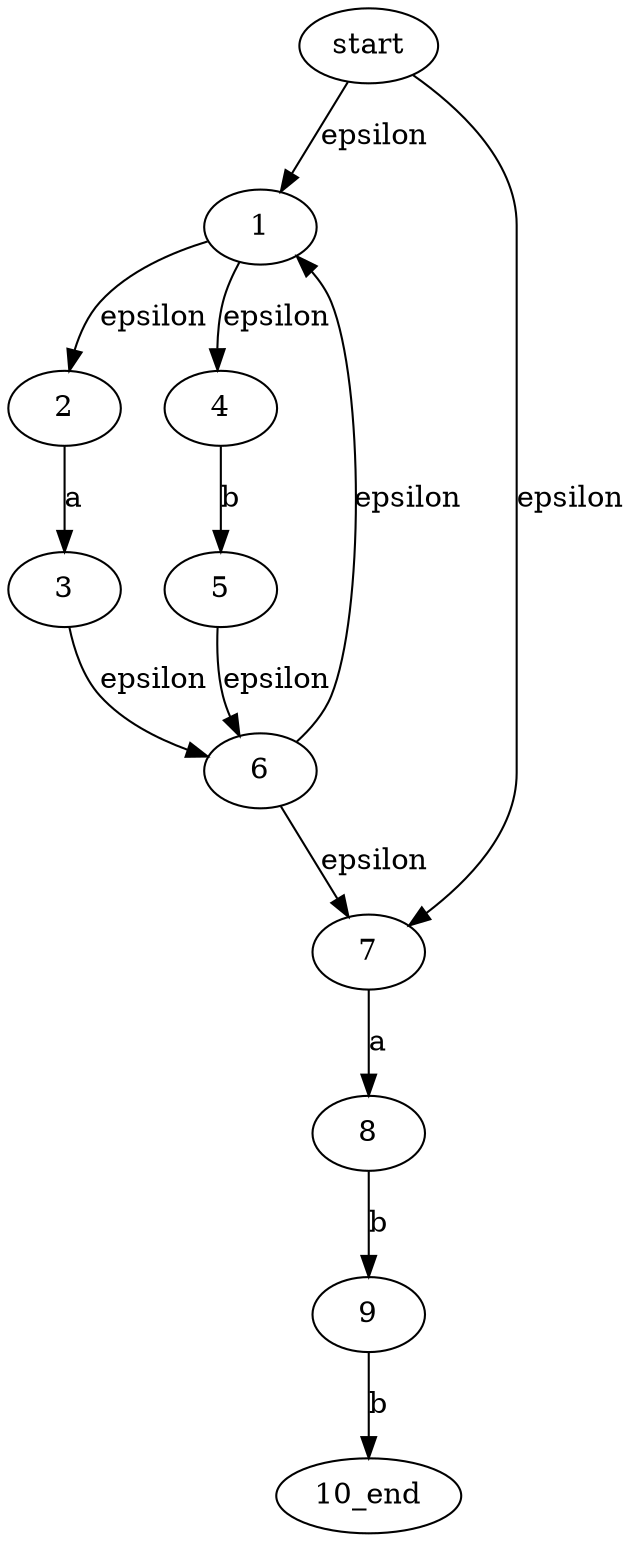 digraph graphname { 
                start -> "1" [label="epsilon"];
				start -> "7" [label="epsilon"];
				"1" -> "2" [label="epsilon"];
				"1" -> "4" [label="epsilon"];
				"2" -> "3" [label="a"];
				"4" -> "5" [label="b"];
				"3" -> "6" [label="epsilon"];
				"5" -> "6" [label="epsilon"];
				"6" -> "7" [label="epsilon"];
				"6" -> "1" [label="epsilon"];
				"7" -> "8" [label="a"];
				"8" -> "9" [label="b"];
                "9" -> "10_end" [label="b"];
        }